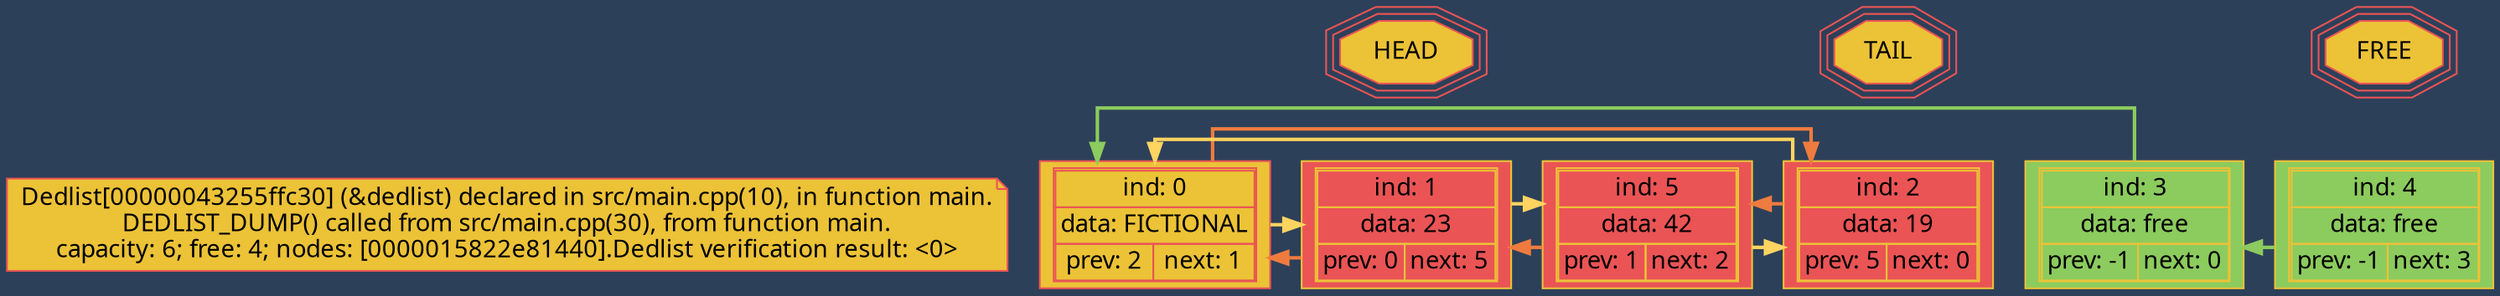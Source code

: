 digraph{
splines=ortho;
bgcolor="#2D4059";


NODE_TEXT[shape=note, fontname="verdana",
style=bold, style=filled,
color="#EA5455", fillcolor="#ECC237",
label = "Dedlist[00000043255ffc30] (&dedlist) declared in src/main.cpp(10), in function main.\nDEDLIST_DUMP() called from src/main.cpp(30), from function main.\ncapacity: 6; free: 4; nodes: [0000015822e81440].Dedlist verification result: <0>
"]


NODE_0[shape="record", fontname="verdana",
style=bold, style=filled,
color="#EA5455", fillcolor="#ECC237",
label = <<table cellspacing="0">
<tr><td colspan="2">ind: 0</td></tr>
<tr><td colspan="2">data: FICTIONAL</td></tr>
<tr><td>prev: 2</td><td>next: 1</td></tr></table>>];


NODE_1[shape="record", fontname="verdana",
style=bold, style=filled,
color="#ECC237", fillcolor="#EA5455",
label = <<table cellspacing="0">
<tr><td colspan="2">ind: 1</td></tr>
<tr><td colspan="2">data: 23</td></tr>
<tr><td>prev: 0</td><td>next: 5</td></tr></table>>];

NODE_2[shape="record", fontname="verdana",
style=bold, style=filled,
color="#ECC237", fillcolor="#EA5455",
label = <<table cellspacing="0">
<tr><td colspan="2">ind: 2</td></tr>
<tr><td colspan="2">data: 19</td></tr>
<tr><td>prev: 5</td><td>next: 0</td></tr></table>>];

NODE_3[shape="record", fontname="verdana",
style=bold, style=filled,
color="#ECC237", fillcolor="#8ccb5e",
label = <<table cellspacing="0">
<tr><td colspan="2">ind: 3</td></tr>
<tr><td colspan="2">data: free</td></tr>
<tr><td>prev: -1</td><td>next: 0</td></tr></table>>];

NODE_4[shape="record", fontname="verdana",
style=bold, style=filled,
color="#ECC237", fillcolor="#8ccb5e",
label = <<table cellspacing="0">
<tr><td colspan="2">ind: 4</td></tr>
<tr><td colspan="2">data: free</td></tr>
<tr><td>prev: -1</td><td>next: 3</td></tr></table>>];

NODE_5[shape="record", fontname="verdana",
style=bold, style=filled,
color="#ECC237", fillcolor="#EA5455",
label = <<table cellspacing="0">
<tr><td colspan="2">ind: 5</td></tr>
<tr><td colspan="2">data: 42</td></tr>
<tr><td>prev: 1</td><td>next: 2</td></tr></table>>];

HEAD[shape=tripleoctagon, style=filled,
fontname="verdana", color="#EA5455", fillcolor="#ECC237"];

TAIL[shape=tripleoctagon, style=filled,
fontname="verdana", color="#EA5455", fillcolor="#ECC237"];

FREE[shape=tripleoctagon, style=filled,
fontname="verdana", color="#EA5455", fillcolor="#ECC237"];


{rank=same; NODE_TEXT NODE_0 NODE_1 NODE_2 NODE_3 NODE_4 NODE_5 }
NODE_TEXT->NODE_0[weight=10, style=invis];
NODE_0->NODE_1[weight=10, style=invis];
NODE_1->NODE_2[weight=10, style=invis];
NODE_2->NODE_3[weight=10, style=invis];
NODE_3->NODE_4[weight=10, style=invis];
NODE_4->NODE_5[weight=10, style=invis];
HEAD->NODE_1[style=invis];
TAIL->NODE_2[style=invis];
FREE->NODE_4[style=invis];


NODE_0->NODE_2[color="#F07B3F", penwidth=2];
NODE_0->NODE_1[color="#FFD460", penwidth=2];

NODE_1->NODE_0[color="#F07B3F", penwidth=2];
NODE_1->NODE_5[color="#FFD460", penwidth=2];

NODE_2->NODE_5[color="#F07B3F", penwidth=2];
NODE_2->NODE_0[color="#FFD460", penwidth=2];

NODE_3->NODE_0[color="#8ccb5e", penwidth=2];
NODE_4->NODE_3[color="#8ccb5e", penwidth=2];
NODE_5->NODE_1[color="#F07B3F", penwidth=2];
NODE_5->NODE_2[color="#FFD460", penwidth=2];


}
